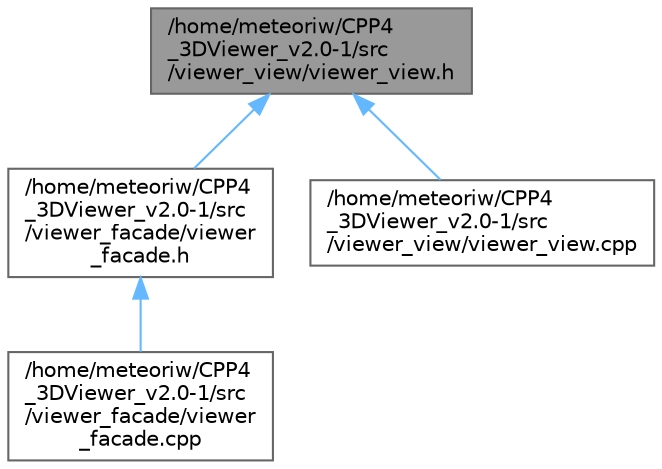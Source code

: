 digraph "/home/meteoriw/CPP4_3DViewer_v2.0-1/src/viewer_view/viewer_view.h"
{
 // LATEX_PDF_SIZE
  bgcolor="transparent";
  edge [fontname=Helvetica,fontsize=10,labelfontname=Helvetica,labelfontsize=10];
  node [fontname=Helvetica,fontsize=10,shape=box,height=0.2,width=0.4];
  Node1 [id="Node000001",label="/home/meteoriw/CPP4\l_3DViewer_v2.0-1/src\l/viewer_view/viewer_view.h",height=0.2,width=0.4,color="gray40", fillcolor="grey60", style="filled", fontcolor="black",tooltip=" "];
  Node1 -> Node2 [id="edge1_Node000001_Node000002",dir="back",color="steelblue1",style="solid",tooltip=" "];
  Node2 [id="Node000002",label="/home/meteoriw/CPP4\l_3DViewer_v2.0-1/src\l/viewer_facade/viewer\l_facade.h",height=0.2,width=0.4,color="grey40", fillcolor="white", style="filled",URL="$viewer__facade_8h.html",tooltip=" "];
  Node2 -> Node3 [id="edge2_Node000002_Node000003",dir="back",color="steelblue1",style="solid",tooltip=" "];
  Node3 [id="Node000003",label="/home/meteoriw/CPP4\l_3DViewer_v2.0-1/src\l/viewer_facade/viewer\l_facade.cpp",height=0.2,width=0.4,color="grey40", fillcolor="white", style="filled",URL="$viewer__facade_8cpp.html",tooltip=" "];
  Node1 -> Node4 [id="edge3_Node000001_Node000004",dir="back",color="steelblue1",style="solid",tooltip=" "];
  Node4 [id="Node000004",label="/home/meteoriw/CPP4\l_3DViewer_v2.0-1/src\l/viewer_view/viewer_view.cpp",height=0.2,width=0.4,color="grey40", fillcolor="white", style="filled",URL="$viewer__view_8cpp.html",tooltip=" "];
}
